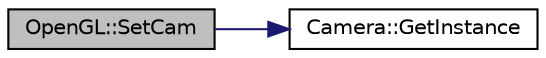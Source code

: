 digraph "OpenGL::SetCam"
{
  edge [fontname="Helvetica",fontsize="10",labelfontname="Helvetica",labelfontsize="10"];
  node [fontname="Helvetica",fontsize="10",shape=record];
  rankdir="LR";
  Node1 [label="OpenGL::SetCam",height=0.2,width=0.4,color="black", fillcolor="grey75", style="filled" fontcolor="black"];
  Node1 -> Node2 [color="midnightblue",fontsize="10",style="solid",fontname="Helvetica"];
  Node2 [label="Camera::GetInstance",height=0.2,width=0.4,color="black", fillcolor="white", style="filled",URL="$class_camera.html#a89f74fabad965a5692461fc5379a79c4",tooltip="Gets the instance. "];
}
